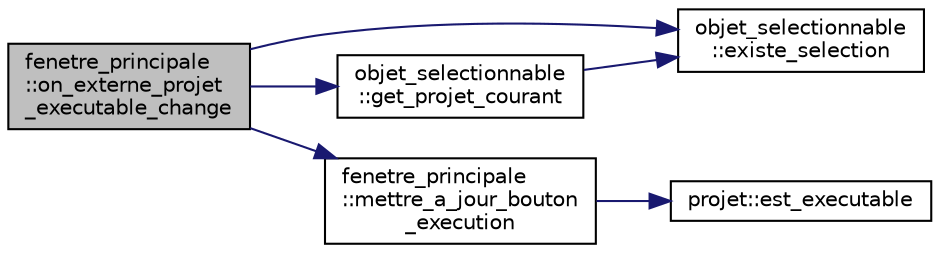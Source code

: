 digraph "fenetre_principale::on_externe_projet_executable_change"
{
  edge [fontname="Helvetica",fontsize="10",labelfontname="Helvetica",labelfontsize="10"];
  node [fontname="Helvetica",fontsize="10",shape=record];
  rankdir="LR";
  Node1494 [label="fenetre_principale\l::on_externe_projet\l_executable_change",height=0.2,width=0.4,color="black", fillcolor="grey75", style="filled", fontcolor="black"];
  Node1494 -> Node1495 [color="midnightblue",fontsize="10",style="solid",fontname="Helvetica"];
  Node1495 [label="objet_selectionnable\l::existe_selection",height=0.2,width=0.4,color="black", fillcolor="white", style="filled",URL="$classobjet__selectionnable.html#ad3c9ec08e1036a463b6b82176d52364d"];
  Node1494 -> Node1496 [color="midnightblue",fontsize="10",style="solid",fontname="Helvetica"];
  Node1496 [label="objet_selectionnable\l::get_projet_courant",height=0.2,width=0.4,color="black", fillcolor="white", style="filled",URL="$classobjet__selectionnable.html#afdc2163828d829f786887b60e11e4717"];
  Node1496 -> Node1495 [color="midnightblue",fontsize="10",style="solid",fontname="Helvetica"];
  Node1494 -> Node1497 [color="midnightblue",fontsize="10",style="solid",fontname="Helvetica"];
  Node1497 [label="fenetre_principale\l::mettre_a_jour_bouton\l_execution",height=0.2,width=0.4,color="black", fillcolor="white", style="filled",URL="$classfenetre__principale.html#a91384185c4d7425bb5c1d12072cabeae",tooltip="Met à jour les boutons d&#39;exécution selon un projet donné. "];
  Node1497 -> Node1498 [color="midnightblue",fontsize="10",style="solid",fontname="Helvetica"];
  Node1498 [label="projet::est_executable",height=0.2,width=0.4,color="black", fillcolor="white", style="filled",URL="$classprojet.html#a081efee84cbb41edcdf706e19789565b"];
}
